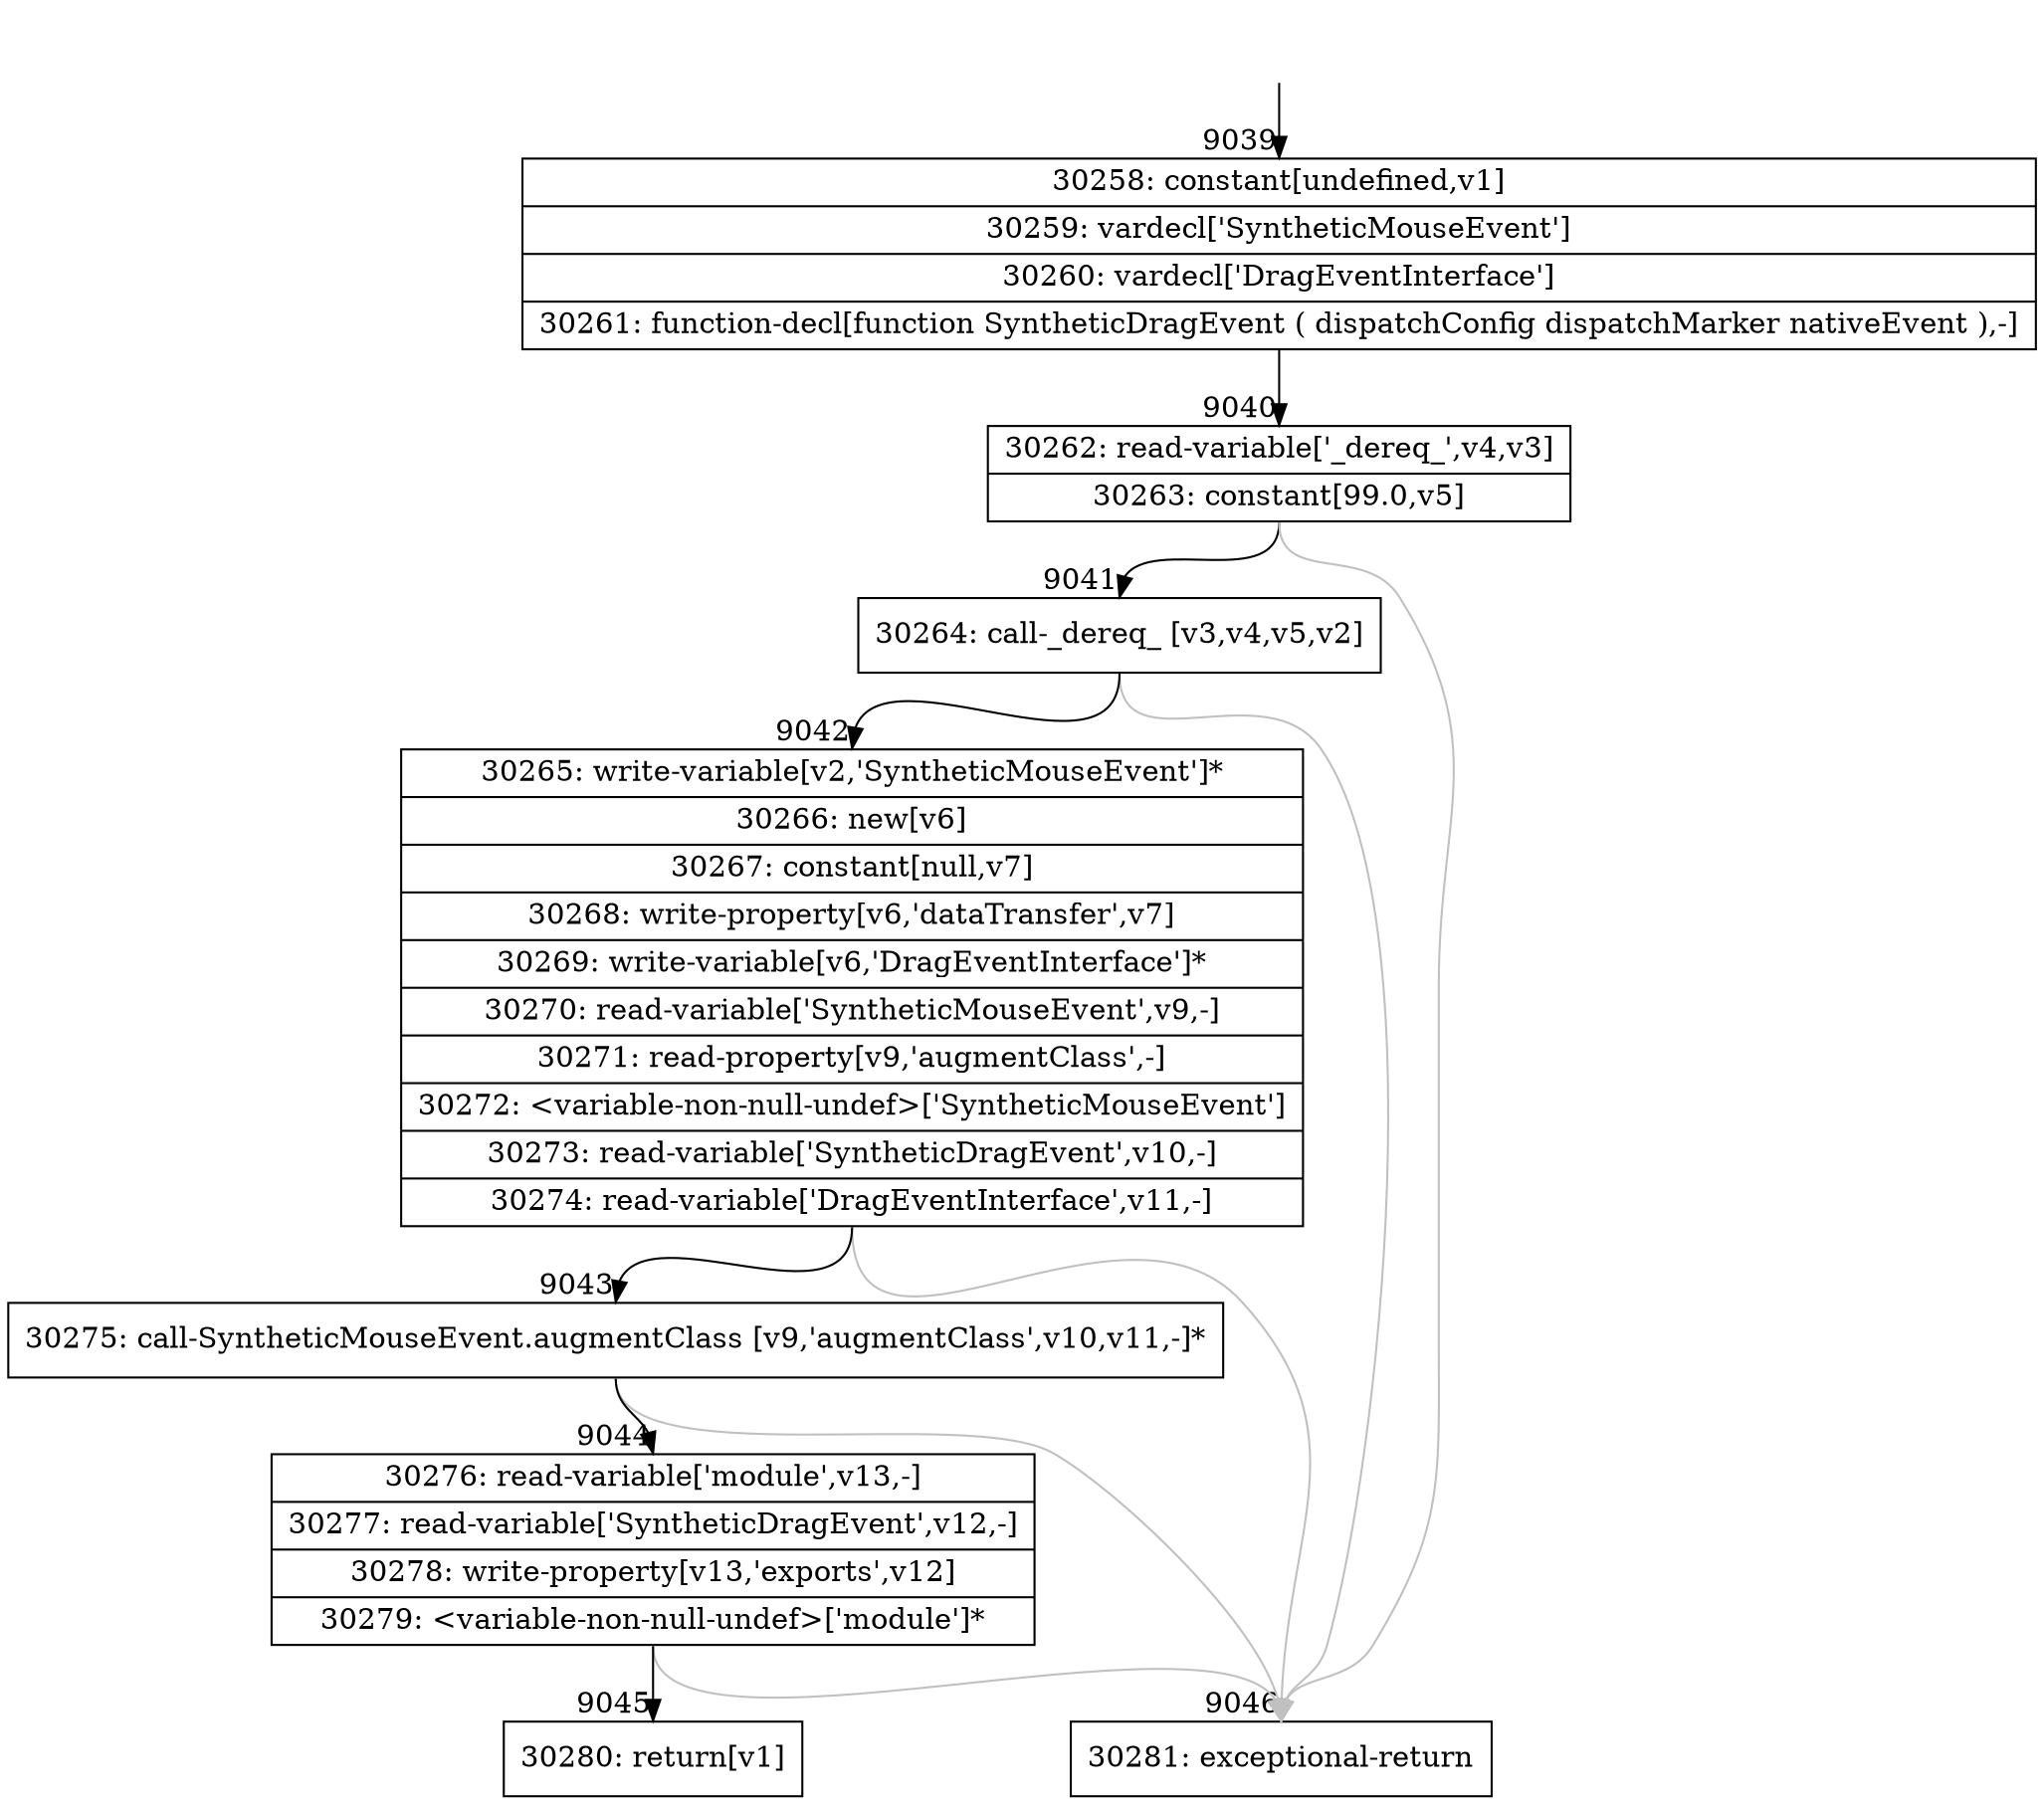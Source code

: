 digraph {
rankdir="TD"
BB_entry651[shape=none,label=""];
BB_entry651 -> BB9039 [tailport=s, headport=n, headlabel="    9039"]
BB9039 [shape=record label="{30258: constant[undefined,v1]|30259: vardecl['SyntheticMouseEvent']|30260: vardecl['DragEventInterface']|30261: function-decl[function SyntheticDragEvent ( dispatchConfig dispatchMarker nativeEvent ),-]}" ] 
BB9039 -> BB9040 [tailport=s, headport=n, headlabel="      9040"]
BB9040 [shape=record label="{30262: read-variable['_dereq_',v4,v3]|30263: constant[99.0,v5]}" ] 
BB9040 -> BB9041 [tailport=s, headport=n, headlabel="      9041"]
BB9040 -> BB9046 [tailport=s, headport=n, color=gray, headlabel="      9046"]
BB9041 [shape=record label="{30264: call-_dereq_ [v3,v4,v5,v2]}" ] 
BB9041 -> BB9042 [tailport=s, headport=n, headlabel="      9042"]
BB9041 -> BB9046 [tailport=s, headport=n, color=gray]
BB9042 [shape=record label="{30265: write-variable[v2,'SyntheticMouseEvent']*|30266: new[v6]|30267: constant[null,v7]|30268: write-property[v6,'dataTransfer',v7]|30269: write-variable[v6,'DragEventInterface']*|30270: read-variable['SyntheticMouseEvent',v9,-]|30271: read-property[v9,'augmentClass',-]|30272: \<variable-non-null-undef\>['SyntheticMouseEvent']|30273: read-variable['SyntheticDragEvent',v10,-]|30274: read-variable['DragEventInterface',v11,-]}" ] 
BB9042 -> BB9043 [tailport=s, headport=n, headlabel="      9043"]
BB9042 -> BB9046 [tailport=s, headport=n, color=gray]
BB9043 [shape=record label="{30275: call-SyntheticMouseEvent.augmentClass [v9,'augmentClass',v10,v11,-]*}" ] 
BB9043 -> BB9044 [tailport=s, headport=n, headlabel="      9044"]
BB9043 -> BB9046 [tailport=s, headport=n, color=gray]
BB9044 [shape=record label="{30276: read-variable['module',v13,-]|30277: read-variable['SyntheticDragEvent',v12,-]|30278: write-property[v13,'exports',v12]|30279: \<variable-non-null-undef\>['module']*}" ] 
BB9044 -> BB9045 [tailport=s, headport=n, headlabel="      9045"]
BB9044 -> BB9046 [tailport=s, headport=n, color=gray]
BB9045 [shape=record label="{30280: return[v1]}" ] 
BB9046 [shape=record label="{30281: exceptional-return}" ] 
//#$~ 15919
}
